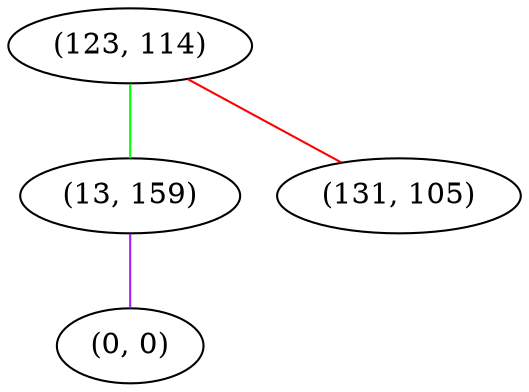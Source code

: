 graph "" {
"(123, 114)";
"(13, 159)";
"(131, 105)";
"(0, 0)";
"(123, 114)" -- "(13, 159)"  [color=green, key=0, weight=2];
"(123, 114)" -- "(131, 105)"  [color=red, key=0, weight=1];
"(13, 159)" -- "(0, 0)"  [color=purple, key=0, weight=4];
}
